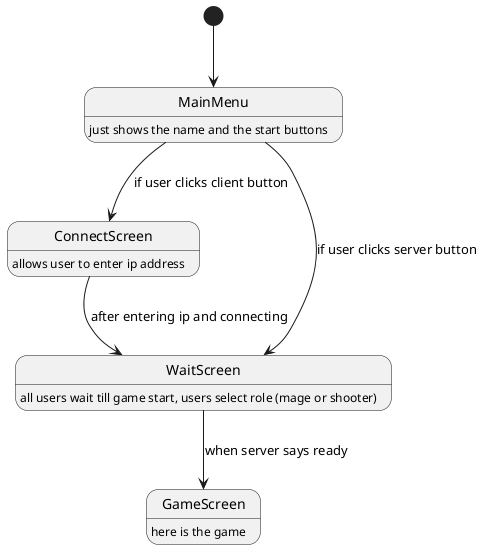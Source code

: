 @startuml

[*] --> MainMenu

MainMenu : just shows the name and the start buttons

MainMenu --> ConnectScreen : if user clicks client button

MainMenu --> WaitScreen : if user clicks server button

ConnectScreen : allows user to enter ip address

ConnectScreen --> WaitScreen : after entering ip and connecting

WaitScreen : all users wait till game start, users select role (mage or shooter)

WaitScreen --> GameScreen : when server says ready

GameScreen : here is the game
@enduml